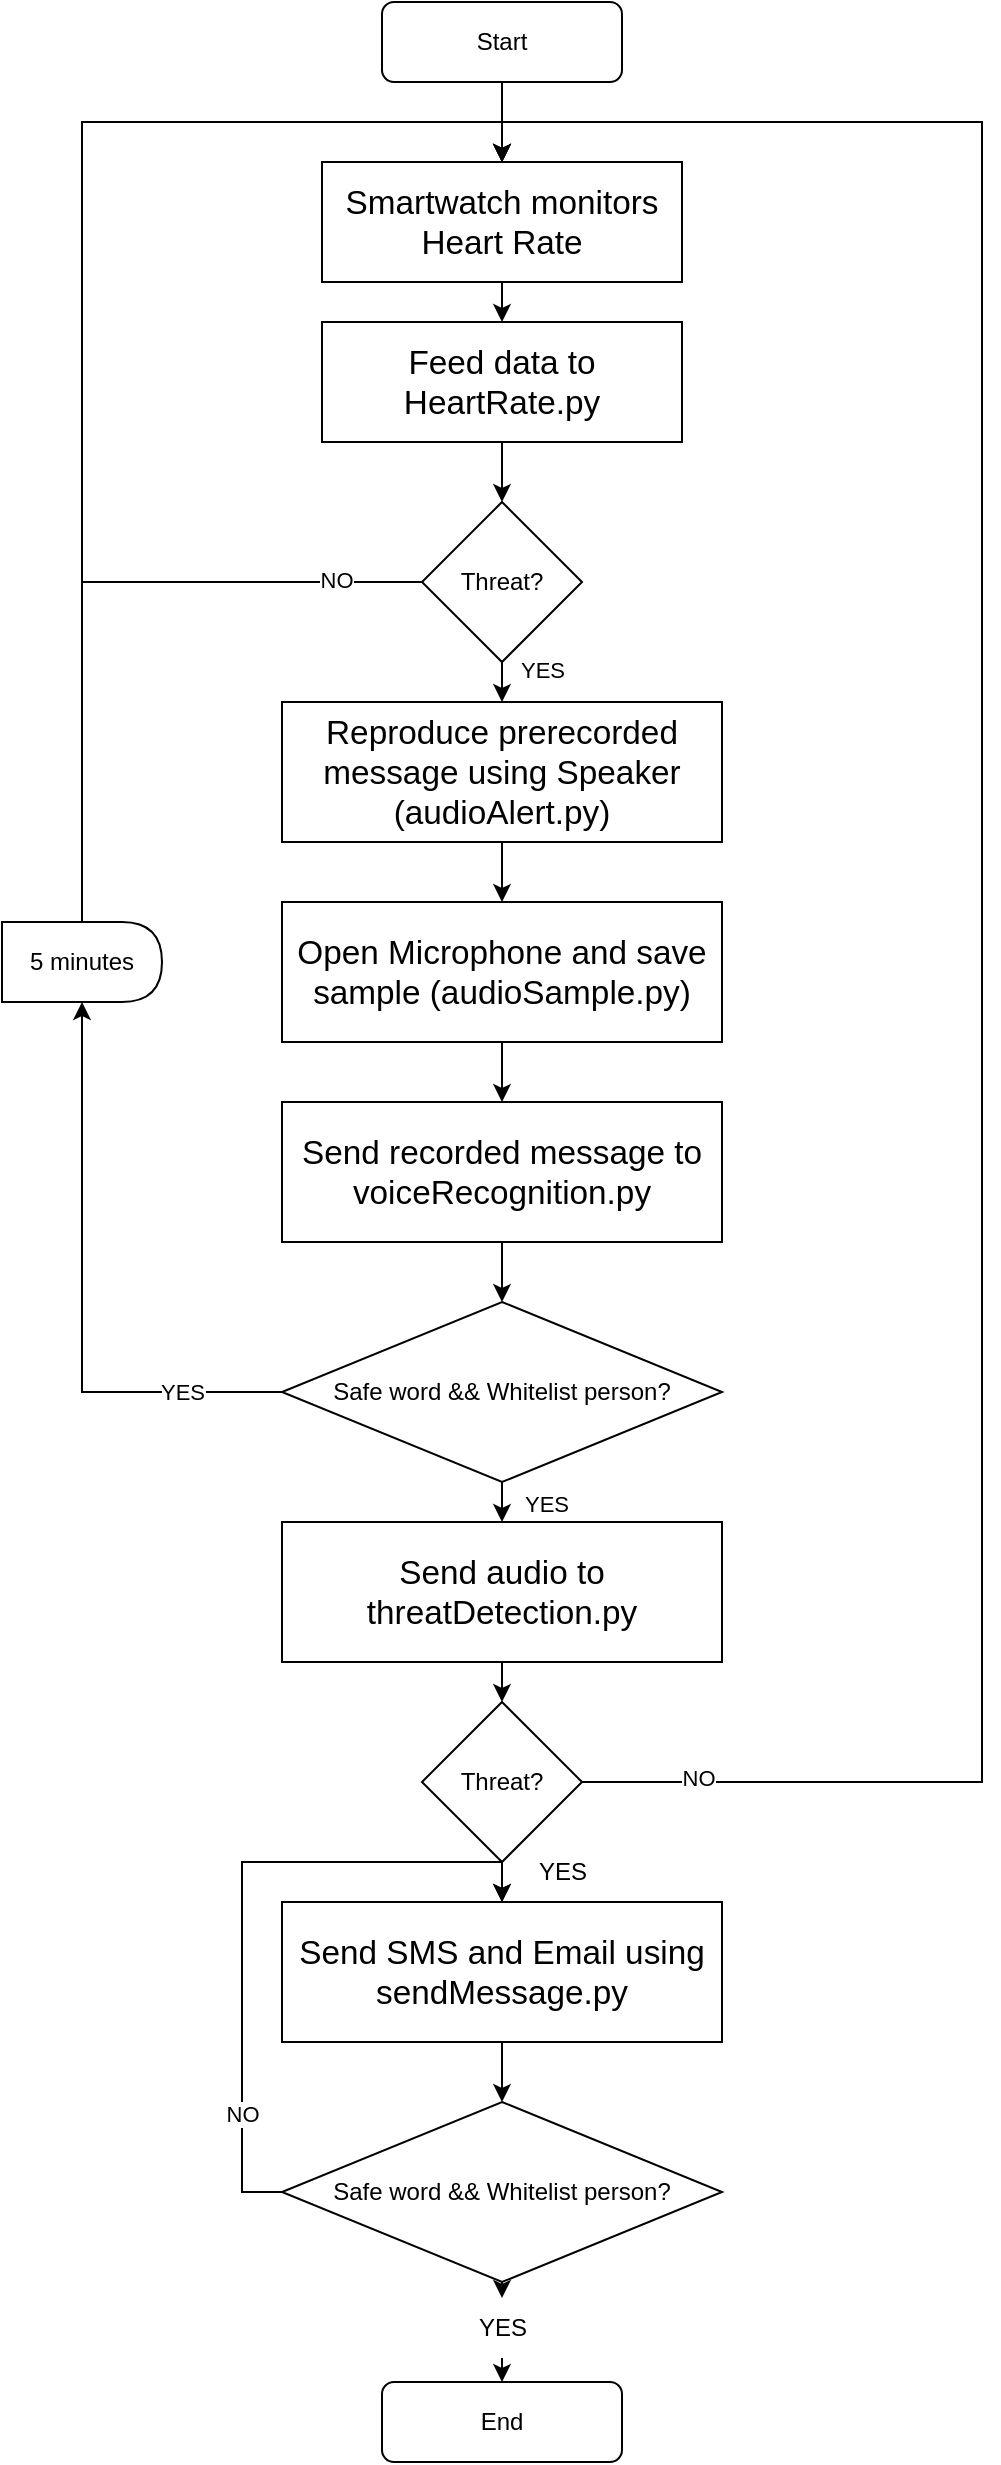 <mxfile version="26.2.14">
  <diagram id="C5RBs43oDa-KdzZeNtuy" name="Page-1">
    <mxGraphModel dx="998" dy="542" grid="1" gridSize="10" guides="1" tooltips="1" connect="1" arrows="1" fold="1" page="1" pageScale="1" pageWidth="827" pageHeight="1169" background="#ffffff" math="0" shadow="0">
      <root>
        <mxCell id="WIyWlLk6GJQsqaUBKTNV-0" />
        <mxCell id="WIyWlLk6GJQsqaUBKTNV-1" parent="WIyWlLk6GJQsqaUBKTNV-0" />
        <mxCell id="d9sPS7V4JcXmvTBqyDyl-2" style="edgeStyle=orthogonalEdgeStyle;rounded=0;orthogonalLoop=1;jettySize=auto;html=1;exitX=0.5;exitY=1;exitDx=0;exitDy=0;entryX=0.5;entryY=0;entryDx=0;entryDy=0;" edge="1" parent="WIyWlLk6GJQsqaUBKTNV-1" source="WIyWlLk6GJQsqaUBKTNV-3" target="d9sPS7V4JcXmvTBqyDyl-0">
          <mxGeometry relative="1" as="geometry" />
        </mxCell>
        <mxCell id="WIyWlLk6GJQsqaUBKTNV-3" value="Start" style="rounded=1;whiteSpace=wrap;html=1;fontSize=12;glass=0;strokeWidth=1;shadow=0;" parent="WIyWlLk6GJQsqaUBKTNV-1" vertex="1">
          <mxGeometry x="340" y="10" width="120" height="40" as="geometry" />
        </mxCell>
        <mxCell id="WIyWlLk6GJQsqaUBKTNV-11" value="End" style="rounded=1;whiteSpace=wrap;html=1;fontSize=12;glass=0;strokeWidth=1;shadow=0;" parent="WIyWlLk6GJQsqaUBKTNV-1" vertex="1">
          <mxGeometry x="340" y="1200" width="120" height="40" as="geometry" />
        </mxCell>
        <mxCell id="d9sPS7V4JcXmvTBqyDyl-4" style="edgeStyle=orthogonalEdgeStyle;rounded=0;orthogonalLoop=1;jettySize=auto;html=1;exitX=0.5;exitY=1;exitDx=0;exitDy=0;entryX=0.5;entryY=0;entryDx=0;entryDy=0;" edge="1" parent="WIyWlLk6GJQsqaUBKTNV-1" source="d9sPS7V4JcXmvTBqyDyl-0" target="d9sPS7V4JcXmvTBqyDyl-3">
          <mxGeometry relative="1" as="geometry" />
        </mxCell>
        <mxCell id="d9sPS7V4JcXmvTBqyDyl-0" value="&lt;span data-lucid-content=&quot;{&amp;quot;t&amp;quot;:&amp;quot;Smartwatch monitors Heart Rate&amp;quot;,&amp;quot;m&amp;quot;:[{&amp;quot;s&amp;quot;:0,&amp;quot;n&amp;quot;:&amp;quot;p&amp;quot;,&amp;quot;v&amp;quot;:1.2},{&amp;quot;s&amp;quot;:0,&amp;quot;n&amp;quot;:&amp;quot;a&amp;quot;,&amp;quot;v&amp;quot;:&amp;quot;center&amp;quot;},{&amp;quot;s&amp;quot;:0,&amp;quot;n&amp;quot;:&amp;quot;s&amp;quot;,&amp;quot;v&amp;quot;:22.222,&amp;quot;e&amp;quot;:30},{&amp;quot;s&amp;quot;:0,&amp;quot;n&amp;quot;:&amp;quot;fsp&amp;quot;,&amp;quot;v&amp;quot;:&amp;quot;ss_presetShapeStyle2_textStyle&amp;quot;,&amp;quot;e&amp;quot;:30},{&amp;quot;s&amp;quot;:0,&amp;quot;n&amp;quot;:&amp;quot;fsp2&amp;quot;,&amp;quot;v&amp;quot;:&amp;quot;ss_presetShapeStyle2_textStyle&amp;quot;,&amp;quot;e&amp;quot;:30}]}&quot; data-lucid-type=&quot;application/vnd.lucid.text&quot;&gt;&lt;span style=&quot;color:#000000;font-size:16.667px;&quot;&gt;Smartwatch monitors Heart Rate&lt;/span&gt;&lt;/span&gt;" style="rounded=0;whiteSpace=wrap;html=1;" vertex="1" parent="WIyWlLk6GJQsqaUBKTNV-1">
          <mxGeometry x="310" y="90" width="180" height="60" as="geometry" />
        </mxCell>
        <mxCell id="d9sPS7V4JcXmvTBqyDyl-6" style="edgeStyle=orthogonalEdgeStyle;rounded=0;orthogonalLoop=1;jettySize=auto;html=1;exitX=0.5;exitY=1;exitDx=0;exitDy=0;entryX=0.5;entryY=0;entryDx=0;entryDy=0;" edge="1" parent="WIyWlLk6GJQsqaUBKTNV-1" source="d9sPS7V4JcXmvTBqyDyl-3" target="d9sPS7V4JcXmvTBqyDyl-5">
          <mxGeometry relative="1" as="geometry" />
        </mxCell>
        <mxCell id="d9sPS7V4JcXmvTBqyDyl-3" value="&lt;span data-lucid-content=&quot;{&amp;quot;t&amp;quot;:&amp;quot;Feed data to HeartRate.py&amp;quot;,&amp;quot;m&amp;quot;:[{&amp;quot;s&amp;quot;:0,&amp;quot;n&amp;quot;:&amp;quot;p&amp;quot;,&amp;quot;v&amp;quot;:1.2},{&amp;quot;s&amp;quot;:0,&amp;quot;n&amp;quot;:&amp;quot;a&amp;quot;,&amp;quot;v&amp;quot;:&amp;quot;center&amp;quot;},{&amp;quot;s&amp;quot;:0,&amp;quot;n&amp;quot;:&amp;quot;s&amp;quot;,&amp;quot;v&amp;quot;:22.222,&amp;quot;e&amp;quot;:25},{&amp;quot;s&amp;quot;:0,&amp;quot;n&amp;quot;:&amp;quot;fsp&amp;quot;,&amp;quot;v&amp;quot;:&amp;quot;ss_presetShapeStyle2_textStyle&amp;quot;,&amp;quot;e&amp;quot;:25},{&amp;quot;s&amp;quot;:0,&amp;quot;n&amp;quot;:&amp;quot;fsp2&amp;quot;,&amp;quot;v&amp;quot;:&amp;quot;ss_presetShapeStyle2_textStyle&amp;quot;,&amp;quot;e&amp;quot;:25}]}&quot; data-lucid-type=&quot;application/vnd.lucid.text&quot;&gt;&lt;span style=&quot;color:#000000;font-size:16.667px;&quot;&gt;Feed data to HeartRate.py&lt;/span&gt;&lt;/span&gt;" style="rounded=0;whiteSpace=wrap;html=1;" vertex="1" parent="WIyWlLk6GJQsqaUBKTNV-1">
          <mxGeometry x="310" y="170" width="180" height="60" as="geometry" />
        </mxCell>
        <mxCell id="d9sPS7V4JcXmvTBqyDyl-7" style="edgeStyle=orthogonalEdgeStyle;rounded=0;orthogonalLoop=1;jettySize=auto;html=1;exitX=0;exitY=0.5;exitDx=0;exitDy=0;entryX=0.5;entryY=0;entryDx=0;entryDy=0;" edge="1" parent="WIyWlLk6GJQsqaUBKTNV-1" source="d9sPS7V4JcXmvTBqyDyl-5" target="d9sPS7V4JcXmvTBqyDyl-0">
          <mxGeometry relative="1" as="geometry">
            <mxPoint x="240" y="80" as="targetPoint" />
            <Array as="points">
              <mxPoint x="190" y="300" />
              <mxPoint x="190" y="70" />
              <mxPoint x="400" y="70" />
            </Array>
          </mxGeometry>
        </mxCell>
        <mxCell id="d9sPS7V4JcXmvTBqyDyl-8" value="NO" style="edgeLabel;html=1;align=center;verticalAlign=middle;resizable=0;points=[];" vertex="1" connectable="0" parent="d9sPS7V4JcXmvTBqyDyl-7">
          <mxGeometry x="-0.863" y="-1" relative="1" as="geometry">
            <mxPoint as="offset" />
          </mxGeometry>
        </mxCell>
        <mxCell id="d9sPS7V4JcXmvTBqyDyl-10" style="edgeStyle=orthogonalEdgeStyle;rounded=0;orthogonalLoop=1;jettySize=auto;html=1;exitX=0.5;exitY=1;exitDx=0;exitDy=0;entryX=0.5;entryY=0;entryDx=0;entryDy=0;" edge="1" parent="WIyWlLk6GJQsqaUBKTNV-1" source="d9sPS7V4JcXmvTBqyDyl-5" target="d9sPS7V4JcXmvTBqyDyl-9">
          <mxGeometry relative="1" as="geometry" />
        </mxCell>
        <mxCell id="d9sPS7V4JcXmvTBqyDyl-27" value="YES" style="edgeLabel;html=1;align=center;verticalAlign=middle;resizable=0;points=[];" vertex="1" connectable="0" parent="d9sPS7V4JcXmvTBqyDyl-10">
          <mxGeometry x="-0.6" y="-1" relative="1" as="geometry">
            <mxPoint x="21" as="offset" />
          </mxGeometry>
        </mxCell>
        <mxCell id="d9sPS7V4JcXmvTBqyDyl-5" value="Threat?" style="rhombus;whiteSpace=wrap;html=1;" vertex="1" parent="WIyWlLk6GJQsqaUBKTNV-1">
          <mxGeometry x="360" y="260" width="80" height="80" as="geometry" />
        </mxCell>
        <mxCell id="d9sPS7V4JcXmvTBqyDyl-12" style="edgeStyle=orthogonalEdgeStyle;rounded=0;orthogonalLoop=1;jettySize=auto;html=1;exitX=0.5;exitY=1;exitDx=0;exitDy=0;entryX=0.5;entryY=0;entryDx=0;entryDy=0;" edge="1" parent="WIyWlLk6GJQsqaUBKTNV-1" source="d9sPS7V4JcXmvTBqyDyl-9" target="d9sPS7V4JcXmvTBqyDyl-11">
          <mxGeometry relative="1" as="geometry" />
        </mxCell>
        <mxCell id="d9sPS7V4JcXmvTBqyDyl-9" value="&lt;span data-lucid-content=&quot;{&amp;quot;t&amp;quot;:&amp;quot;Reproduce prerecorded message using Speaker (audioAlert.py)&amp;quot;,&amp;quot;m&amp;quot;:[{&amp;quot;s&amp;quot;:0,&amp;quot;n&amp;quot;:&amp;quot;p&amp;quot;,&amp;quot;v&amp;quot;:1.2},{&amp;quot;s&amp;quot;:0,&amp;quot;n&amp;quot;:&amp;quot;a&amp;quot;,&amp;quot;v&amp;quot;:&amp;quot;center&amp;quot;},{&amp;quot;s&amp;quot;:0,&amp;quot;n&amp;quot;:&amp;quot;s&amp;quot;,&amp;quot;v&amp;quot;:22.222,&amp;quot;e&amp;quot;:59},{&amp;quot;s&amp;quot;:0,&amp;quot;n&amp;quot;:&amp;quot;fsp&amp;quot;,&amp;quot;v&amp;quot;:&amp;quot;ss_presetShapeStyle2_textStyle&amp;quot;,&amp;quot;e&amp;quot;:59},{&amp;quot;s&amp;quot;:0,&amp;quot;n&amp;quot;:&amp;quot;fsp2&amp;quot;,&amp;quot;v&amp;quot;:&amp;quot;ss_presetShapeStyle2_textStyle&amp;quot;,&amp;quot;e&amp;quot;:59}]}&quot; data-lucid-type=&quot;application/vnd.lucid.text&quot;&gt;&lt;span style=&quot;color:#000000;font-size:16.667px;&quot;&gt;Reproduce prerecorded message using Speaker (audioAlert.py)&lt;/span&gt;&lt;/span&gt;" style="rounded=0;whiteSpace=wrap;html=1;" vertex="1" parent="WIyWlLk6GJQsqaUBKTNV-1">
          <mxGeometry x="290" y="360" width="220" height="70" as="geometry" />
        </mxCell>
        <mxCell id="d9sPS7V4JcXmvTBqyDyl-14" style="edgeStyle=orthogonalEdgeStyle;rounded=0;orthogonalLoop=1;jettySize=auto;html=1;exitX=0.5;exitY=1;exitDx=0;exitDy=0;entryX=0.5;entryY=0;entryDx=0;entryDy=0;" edge="1" parent="WIyWlLk6GJQsqaUBKTNV-1" source="d9sPS7V4JcXmvTBqyDyl-11" target="d9sPS7V4JcXmvTBqyDyl-13">
          <mxGeometry relative="1" as="geometry" />
        </mxCell>
        <mxCell id="d9sPS7V4JcXmvTBqyDyl-11" value="&lt;span data-lucid-content=&quot;{&amp;quot;t&amp;quot;:&amp;quot;Open Microphone and save sample (audioSample.py)&amp;quot;,&amp;quot;m&amp;quot;:[{&amp;quot;s&amp;quot;:0,&amp;quot;n&amp;quot;:&amp;quot;p&amp;quot;,&amp;quot;v&amp;quot;:1.2},{&amp;quot;s&amp;quot;:0,&amp;quot;n&amp;quot;:&amp;quot;a&amp;quot;,&amp;quot;v&amp;quot;:&amp;quot;center&amp;quot;},{&amp;quot;s&amp;quot;:0,&amp;quot;n&amp;quot;:&amp;quot;s&amp;quot;,&amp;quot;v&amp;quot;:22.222,&amp;quot;e&amp;quot;:48},{&amp;quot;s&amp;quot;:0,&amp;quot;n&amp;quot;:&amp;quot;fsp&amp;quot;,&amp;quot;v&amp;quot;:&amp;quot;ss_presetShapeStyle2_textStyle&amp;quot;,&amp;quot;e&amp;quot;:48},{&amp;quot;s&amp;quot;:0,&amp;quot;n&amp;quot;:&amp;quot;fsp2&amp;quot;,&amp;quot;v&amp;quot;:&amp;quot;ss_presetShapeStyle2_textStyle&amp;quot;,&amp;quot;e&amp;quot;:48}]}&quot; data-lucid-type=&quot;application/vnd.lucid.text&quot;&gt;&lt;span style=&quot;color:#000000;font-size:16.667px;&quot;&gt;Open Microphone and save sample (audioSample.py)&lt;/span&gt;&lt;/span&gt;" style="rounded=0;whiteSpace=wrap;html=1;" vertex="1" parent="WIyWlLk6GJQsqaUBKTNV-1">
          <mxGeometry x="290" y="460" width="220" height="70" as="geometry" />
        </mxCell>
        <mxCell id="d9sPS7V4JcXmvTBqyDyl-16" style="edgeStyle=orthogonalEdgeStyle;rounded=0;orthogonalLoop=1;jettySize=auto;html=1;exitX=0.5;exitY=1;exitDx=0;exitDy=0;entryX=0.5;entryY=0;entryDx=0;entryDy=0;" edge="1" parent="WIyWlLk6GJQsqaUBKTNV-1" source="d9sPS7V4JcXmvTBqyDyl-13" target="d9sPS7V4JcXmvTBqyDyl-15">
          <mxGeometry relative="1" as="geometry" />
        </mxCell>
        <mxCell id="d9sPS7V4JcXmvTBqyDyl-13" value="&lt;span data-lucid-content=&quot;{&amp;quot;t&amp;quot;:&amp;quot;Send recorded message to voiceRecognition.py&amp;quot;,&amp;quot;m&amp;quot;:[{&amp;quot;s&amp;quot;:0,&amp;quot;n&amp;quot;:&amp;quot;p&amp;quot;,&amp;quot;v&amp;quot;:1.2},{&amp;quot;s&amp;quot;:0,&amp;quot;n&amp;quot;:&amp;quot;a&amp;quot;,&amp;quot;v&amp;quot;:&amp;quot;center&amp;quot;},{&amp;quot;s&amp;quot;:0,&amp;quot;n&amp;quot;:&amp;quot;s&amp;quot;,&amp;quot;v&amp;quot;:22.222,&amp;quot;e&amp;quot;:44},{&amp;quot;s&amp;quot;:0,&amp;quot;n&amp;quot;:&amp;quot;fsp&amp;quot;,&amp;quot;v&amp;quot;:&amp;quot;ss_presetShapeStyle2_textStyle&amp;quot;,&amp;quot;e&amp;quot;:44},{&amp;quot;s&amp;quot;:0,&amp;quot;n&amp;quot;:&amp;quot;fsp2&amp;quot;,&amp;quot;v&amp;quot;:&amp;quot;ss_presetShapeStyle2_textStyle&amp;quot;,&amp;quot;e&amp;quot;:44}]}&quot; data-lucid-type=&quot;application/vnd.lucid.text&quot;&gt;&lt;span style=&quot;color:#000000;font-size:16.667px;&quot;&gt;Send recorded message to voiceRecognition.py&lt;/span&gt;&lt;/span&gt;" style="rounded=0;whiteSpace=wrap;html=1;" vertex="1" parent="WIyWlLk6GJQsqaUBKTNV-1">
          <mxGeometry x="290" y="560" width="220" height="70" as="geometry" />
        </mxCell>
        <mxCell id="d9sPS7V4JcXmvTBqyDyl-26" style="edgeStyle=orthogonalEdgeStyle;rounded=0;orthogonalLoop=1;jettySize=auto;html=1;exitX=0.5;exitY=1;exitDx=0;exitDy=0;entryX=0.5;entryY=0;entryDx=0;entryDy=0;" edge="1" parent="WIyWlLk6GJQsqaUBKTNV-1" source="d9sPS7V4JcXmvTBqyDyl-15" target="d9sPS7V4JcXmvTBqyDyl-25">
          <mxGeometry relative="1" as="geometry" />
        </mxCell>
        <mxCell id="d9sPS7V4JcXmvTBqyDyl-15" value="Safe word &amp;amp;&amp;amp; Whitelist person?" style="rhombus;whiteSpace=wrap;html=1;" vertex="1" parent="WIyWlLk6GJQsqaUBKTNV-1">
          <mxGeometry x="290" y="660" width="220" height="90" as="geometry" />
        </mxCell>
        <mxCell id="d9sPS7V4JcXmvTBqyDyl-22" value="" style="edgeStyle=orthogonalEdgeStyle;rounded=0;orthogonalLoop=1;jettySize=auto;html=1;exitX=0;exitY=0.5;exitDx=0;exitDy=0;" edge="1" parent="WIyWlLk6GJQsqaUBKTNV-1" source="d9sPS7V4JcXmvTBqyDyl-15" target="d9sPS7V4JcXmvTBqyDyl-21">
          <mxGeometry relative="1" as="geometry">
            <mxPoint x="250" y="300" as="targetPoint" />
            <mxPoint x="290" y="705" as="sourcePoint" />
          </mxGeometry>
        </mxCell>
        <mxCell id="d9sPS7V4JcXmvTBqyDyl-23" value="YES" style="edgeLabel;html=1;align=center;verticalAlign=middle;resizable=0;points=[];" vertex="1" connectable="0" parent="d9sPS7V4JcXmvTBqyDyl-22">
          <mxGeometry x="-0.937" y="3" relative="1" as="geometry">
            <mxPoint x="-41" y="-3" as="offset" />
          </mxGeometry>
        </mxCell>
        <mxCell id="d9sPS7V4JcXmvTBqyDyl-24" style="edgeStyle=orthogonalEdgeStyle;rounded=0;orthogonalLoop=1;jettySize=auto;html=1;exitX=0.5;exitY=0;exitDx=0;exitDy=0;entryX=0.5;entryY=0;entryDx=0;entryDy=0;" edge="1" parent="WIyWlLk6GJQsqaUBKTNV-1" source="d9sPS7V4JcXmvTBqyDyl-21" target="d9sPS7V4JcXmvTBqyDyl-0">
          <mxGeometry relative="1" as="geometry">
            <mxPoint x="190" y="70" as="targetPoint" />
          </mxGeometry>
        </mxCell>
        <mxCell id="d9sPS7V4JcXmvTBqyDyl-21" value="5 minutes" style="shape=delay;whiteSpace=wrap;html=1;" vertex="1" parent="WIyWlLk6GJQsqaUBKTNV-1">
          <mxGeometry x="150" y="470" width="80" height="40" as="geometry" />
        </mxCell>
        <mxCell id="d9sPS7V4JcXmvTBqyDyl-30" style="edgeStyle=orthogonalEdgeStyle;rounded=0;orthogonalLoop=1;jettySize=auto;html=1;exitX=0.5;exitY=1;exitDx=0;exitDy=0;entryX=0.5;entryY=0;entryDx=0;entryDy=0;" edge="1" parent="WIyWlLk6GJQsqaUBKTNV-1" source="d9sPS7V4JcXmvTBqyDyl-25" target="d9sPS7V4JcXmvTBqyDyl-29">
          <mxGeometry relative="1" as="geometry" />
        </mxCell>
        <mxCell id="d9sPS7V4JcXmvTBqyDyl-25" value="&lt;span data-lucid-content=&quot;{&amp;quot;t&amp;quot;:&amp;quot;Send audio to threatDetection.py&amp;quot;,&amp;quot;m&amp;quot;:[{&amp;quot;s&amp;quot;:0,&amp;quot;n&amp;quot;:&amp;quot;p&amp;quot;,&amp;quot;v&amp;quot;:1.2},{&amp;quot;s&amp;quot;:0,&amp;quot;n&amp;quot;:&amp;quot;a&amp;quot;,&amp;quot;v&amp;quot;:&amp;quot;center&amp;quot;},{&amp;quot;s&amp;quot;:0,&amp;quot;n&amp;quot;:&amp;quot;s&amp;quot;,&amp;quot;v&amp;quot;:22.222,&amp;quot;e&amp;quot;:32},{&amp;quot;s&amp;quot;:0,&amp;quot;n&amp;quot;:&amp;quot;fsp&amp;quot;,&amp;quot;v&amp;quot;:&amp;quot;ss_presetShapeStyle2_textStyle&amp;quot;,&amp;quot;e&amp;quot;:32},{&amp;quot;s&amp;quot;:0,&amp;quot;n&amp;quot;:&amp;quot;fsp2&amp;quot;,&amp;quot;v&amp;quot;:&amp;quot;ss_presetShapeStyle2_textStyle&amp;quot;,&amp;quot;e&amp;quot;:32}]}&quot; data-lucid-type=&quot;application/vnd.lucid.text&quot;&gt;&lt;span style=&quot;color:#000000;font-size:16.667px;&quot;&gt;Send audio to threatDetection.py&lt;/span&gt;&lt;/span&gt;" style="rounded=0;whiteSpace=wrap;html=1;" vertex="1" parent="WIyWlLk6GJQsqaUBKTNV-1">
          <mxGeometry x="290" y="770" width="220" height="70" as="geometry" />
        </mxCell>
        <mxCell id="d9sPS7V4JcXmvTBqyDyl-28" value="YES" style="edgeLabel;html=1;align=center;verticalAlign=middle;resizable=0;points=[];" vertex="1" connectable="0" parent="WIyWlLk6GJQsqaUBKTNV-1">
          <mxGeometry x="600" y="610" as="geometry">
            <mxPoint x="-178" y="151" as="offset" />
          </mxGeometry>
        </mxCell>
        <mxCell id="d9sPS7V4JcXmvTBqyDyl-32" style="edgeStyle=orthogonalEdgeStyle;rounded=0;orthogonalLoop=1;jettySize=auto;html=1;exitX=1;exitY=0.5;exitDx=0;exitDy=0;entryX=0.5;entryY=0;entryDx=0;entryDy=0;" edge="1" parent="WIyWlLk6GJQsqaUBKTNV-1" source="d9sPS7V4JcXmvTBqyDyl-29" target="d9sPS7V4JcXmvTBqyDyl-0">
          <mxGeometry relative="1" as="geometry">
            <mxPoint x="630" y="80" as="targetPoint" />
            <Array as="points">
              <mxPoint x="640" y="900" />
              <mxPoint x="640" y="70" />
              <mxPoint x="400" y="70" />
            </Array>
          </mxGeometry>
        </mxCell>
        <mxCell id="d9sPS7V4JcXmvTBqyDyl-33" value="NO" style="edgeLabel;html=1;align=center;verticalAlign=middle;resizable=0;points=[];" vertex="1" connectable="0" parent="d9sPS7V4JcXmvTBqyDyl-32">
          <mxGeometry x="-0.911" y="2" relative="1" as="geometry">
            <mxPoint as="offset" />
          </mxGeometry>
        </mxCell>
        <mxCell id="d9sPS7V4JcXmvTBqyDyl-35" style="edgeStyle=orthogonalEdgeStyle;rounded=0;orthogonalLoop=1;jettySize=auto;html=1;exitX=0.5;exitY=1;exitDx=0;exitDy=0;entryX=0.5;entryY=0;entryDx=0;entryDy=0;" edge="1" parent="WIyWlLk6GJQsqaUBKTNV-1" source="d9sPS7V4JcXmvTBqyDyl-29" target="d9sPS7V4JcXmvTBqyDyl-34">
          <mxGeometry relative="1" as="geometry" />
        </mxCell>
        <mxCell id="d9sPS7V4JcXmvTBqyDyl-29" value="Threat?" style="rhombus;whiteSpace=wrap;html=1;" vertex="1" parent="WIyWlLk6GJQsqaUBKTNV-1">
          <mxGeometry x="360" y="860" width="80" height="80" as="geometry" />
        </mxCell>
        <mxCell id="d9sPS7V4JcXmvTBqyDyl-39" style="edgeStyle=orthogonalEdgeStyle;rounded=0;orthogonalLoop=1;jettySize=auto;html=1;exitX=0.5;exitY=1;exitDx=0;exitDy=0;entryX=0.5;entryY=0;entryDx=0;entryDy=0;" edge="1" parent="WIyWlLk6GJQsqaUBKTNV-1" source="d9sPS7V4JcXmvTBqyDyl-34" target="d9sPS7V4JcXmvTBqyDyl-38">
          <mxGeometry relative="1" as="geometry" />
        </mxCell>
        <mxCell id="d9sPS7V4JcXmvTBqyDyl-34" value="&lt;span data-lucid-content=&quot;{&amp;quot;t&amp;quot;:&amp;quot;Send SMS and Email using sendMessage.py&amp;quot;,&amp;quot;m&amp;quot;:[{&amp;quot;s&amp;quot;:0,&amp;quot;n&amp;quot;:&amp;quot;p&amp;quot;,&amp;quot;v&amp;quot;:1.2},{&amp;quot;s&amp;quot;:0,&amp;quot;n&amp;quot;:&amp;quot;a&amp;quot;,&amp;quot;v&amp;quot;:&amp;quot;center&amp;quot;},{&amp;quot;s&amp;quot;:0,&amp;quot;n&amp;quot;:&amp;quot;s&amp;quot;,&amp;quot;v&amp;quot;:22.222,&amp;quot;e&amp;quot;:39},{&amp;quot;s&amp;quot;:0,&amp;quot;n&amp;quot;:&amp;quot;fsp&amp;quot;,&amp;quot;v&amp;quot;:&amp;quot;ss_presetShapeStyle3_textStyle&amp;quot;,&amp;quot;e&amp;quot;:39},{&amp;quot;s&amp;quot;:0,&amp;quot;n&amp;quot;:&amp;quot;fsp2&amp;quot;,&amp;quot;v&amp;quot;:&amp;quot;ss_presetShapeStyle3_textStyle&amp;quot;,&amp;quot;e&amp;quot;:39}]}&quot; data-lucid-type=&quot;application/vnd.lucid.text&quot;&gt;&lt;span style=&quot;color:#000000;font-size:16.667px;&quot;&gt;Send SMS and Email using sendMessage.py&lt;/span&gt;&lt;/span&gt;" style="rounded=0;whiteSpace=wrap;html=1;" vertex="1" parent="WIyWlLk6GJQsqaUBKTNV-1">
          <mxGeometry x="290" y="960" width="220" height="70" as="geometry" />
        </mxCell>
        <mxCell id="d9sPS7V4JcXmvTBqyDyl-36" value="YES" style="text;html=1;align=center;verticalAlign=middle;resizable=0;points=[];autosize=1;strokeColor=none;fillColor=none;" vertex="1" parent="WIyWlLk6GJQsqaUBKTNV-1">
          <mxGeometry x="405" y="930" width="50" height="30" as="geometry" />
        </mxCell>
        <mxCell id="d9sPS7V4JcXmvTBqyDyl-40" style="edgeStyle=orthogonalEdgeStyle;rounded=0;orthogonalLoop=1;jettySize=auto;html=1;exitX=0;exitY=0.5;exitDx=0;exitDy=0;entryX=0.5;entryY=0;entryDx=0;entryDy=0;" edge="1" parent="WIyWlLk6GJQsqaUBKTNV-1" source="d9sPS7V4JcXmvTBqyDyl-38" target="d9sPS7V4JcXmvTBqyDyl-34">
          <mxGeometry relative="1" as="geometry">
            <Array as="points">
              <mxPoint x="270" y="1105" />
              <mxPoint x="270" y="940" />
              <mxPoint x="400" y="940" />
            </Array>
          </mxGeometry>
        </mxCell>
        <mxCell id="d9sPS7V4JcXmvTBqyDyl-41" value="NO" style="edgeLabel;html=1;align=center;verticalAlign=middle;resizable=0;points=[];" vertex="1" connectable="0" parent="d9sPS7V4JcXmvTBqyDyl-40">
          <mxGeometry x="-0.645" relative="1" as="geometry">
            <mxPoint as="offset" />
          </mxGeometry>
        </mxCell>
        <mxCell id="d9sPS7V4JcXmvTBqyDyl-42" style="edgeStyle=orthogonalEdgeStyle;rounded=0;orthogonalLoop=1;jettySize=auto;html=1;exitX=0.5;exitY=1;exitDx=0;exitDy=0;entryX=0.5;entryY=0;entryDx=0;entryDy=0;" edge="1" parent="WIyWlLk6GJQsqaUBKTNV-1" source="d9sPS7V4JcXmvTBqyDyl-43" target="WIyWlLk6GJQsqaUBKTNV-11">
          <mxGeometry relative="1" as="geometry" />
        </mxCell>
        <mxCell id="d9sPS7V4JcXmvTBqyDyl-38" value="Safe word &amp;amp;&amp;amp; Whitelist person?" style="rhombus;whiteSpace=wrap;html=1;" vertex="1" parent="WIyWlLk6GJQsqaUBKTNV-1">
          <mxGeometry x="290" y="1060" width="220" height="90" as="geometry" />
        </mxCell>
        <mxCell id="d9sPS7V4JcXmvTBqyDyl-44" value="" style="edgeStyle=orthogonalEdgeStyle;rounded=0;orthogonalLoop=1;jettySize=auto;html=1;exitX=0.5;exitY=1;exitDx=0;exitDy=0;entryX=0.5;entryY=0;entryDx=0;entryDy=0;" edge="1" parent="WIyWlLk6GJQsqaUBKTNV-1" source="d9sPS7V4JcXmvTBqyDyl-38" target="d9sPS7V4JcXmvTBqyDyl-43">
          <mxGeometry relative="1" as="geometry">
            <mxPoint x="400" y="1150" as="sourcePoint" />
            <mxPoint x="400" y="1200" as="targetPoint" />
          </mxGeometry>
        </mxCell>
        <mxCell id="d9sPS7V4JcXmvTBqyDyl-43" value="YES" style="text;html=1;align=center;verticalAlign=middle;resizable=0;points=[];autosize=1;strokeColor=none;fillColor=none;" vertex="1" parent="WIyWlLk6GJQsqaUBKTNV-1">
          <mxGeometry x="375" y="1158" width="50" height="30" as="geometry" />
        </mxCell>
      </root>
    </mxGraphModel>
  </diagram>
</mxfile>
